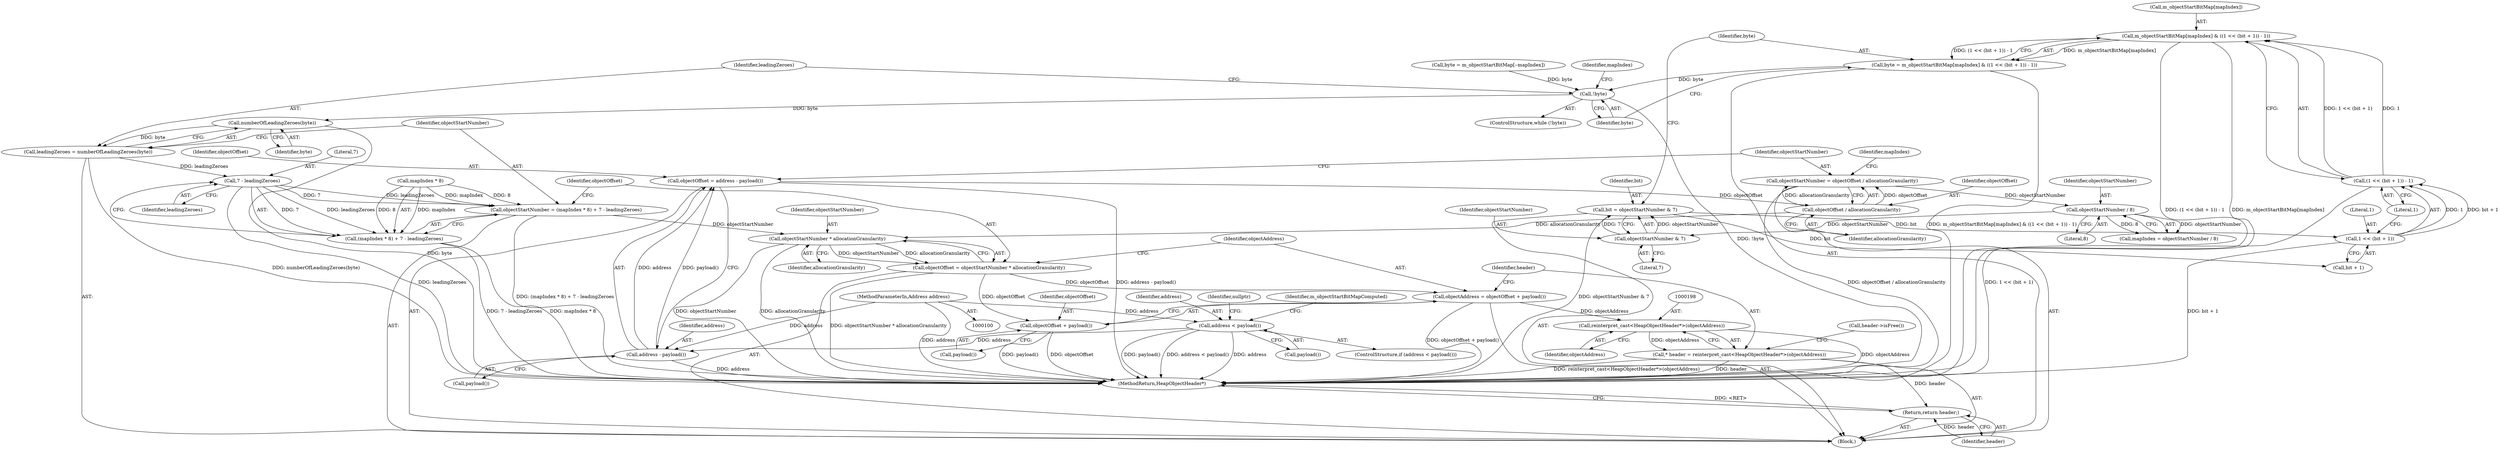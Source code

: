 digraph "0_Chrome_0749ec24fae74ec32d0567eef0e5ec43c84dbcb9_6@array" {
"1000144" [label="(Call,m_objectStartBitMap[mapIndex] & ((1 << (bit + 1)) - 1))"];
"1000148" [label="(Call,(1 << (bit + 1)) - 1)"];
"1000149" [label="(Call,1 << (bit + 1))"];
"1000136" [label="(Call,bit = objectStartNumber & 7)"];
"1000138" [label="(Call,objectStartNumber & 7)"];
"1000128" [label="(Call,objectStartNumber / 8)"];
"1000120" [label="(Call,objectStartNumber = objectOffset / allocationGranularity)"];
"1000122" [label="(Call,objectOffset / allocationGranularity)"];
"1000114" [label="(Call,objectOffset = address - payload())"];
"1000116" [label="(Call,address - payload())"];
"1000104" [label="(Call,address < payload())"];
"1000101" [label="(MethodParameterIn,Address address)"];
"1000142" [label="(Call,byte = m_objectStartBitMap[mapIndex] & ((1 << (bit + 1)) - 1))"];
"1000156" [label="(Call,!byte)"];
"1000172" [label="(Call,numberOfLeadingZeroes(byte))"];
"1000170" [label="(Call,leadingZeroes = numberOfLeadingZeroes(byte))"];
"1000180" [label="(Call,7 - leadingZeroes)"];
"1000174" [label="(Call,objectStartNumber = (mapIndex * 8) + 7 - leadingZeroes)"];
"1000185" [label="(Call,objectStartNumber * allocationGranularity)"];
"1000183" [label="(Call,objectOffset = objectStartNumber * allocationGranularity)"];
"1000189" [label="(Call,objectAddress = objectOffset + payload())"];
"1000197" [label="(Call,reinterpret_cast<HeapObjectHeader*>(objectAddress))"];
"1000195" [label="(Call,* header = reinterpret_cast<HeapObjectHeader*>(objectAddress))"];
"1000205" [label="(Return,return header;)"];
"1000191" [label="(Call,objectOffset + payload())"];
"1000176" [label="(Call,(mapIndex * 8) + 7 - leadingZeroes)"];
"1000199" [label="(Identifier,objectAddress)"];
"1000128" [label="(Call,objectStartNumber / 8)"];
"1000137" [label="(Identifier,bit)"];
"1000170" [label="(Call,leadingZeroes = numberOfLeadingZeroes(byte))"];
"1000182" [label="(Identifier,leadingZeroes)"];
"1000177" [label="(Call,mapIndex * 8)"];
"1000142" [label="(Call,byte = m_objectStartBitMap[mapIndex] & ((1 << (bit + 1)) - 1))"];
"1000173" [label="(Identifier,byte)"];
"1000174" [label="(Call,objectStartNumber = (mapIndex * 8) + 7 - leadingZeroes)"];
"1000186" [label="(Identifier,objectStartNumber)"];
"1000163" [label="(Call,byte = m_objectStartBitMap[--mapIndex])"];
"1000151" [label="(Call,bit + 1)"];
"1000181" [label="(Literal,7)"];
"1000207" [label="(MethodReturn,HeapObjectHeader*)"];
"1000106" [label="(Call,payload())"];
"1000116" [label="(Call,address - payload())"];
"1000184" [label="(Identifier,objectOffset)"];
"1000189" [label="(Call,objectAddress = objectOffset + payload())"];
"1000172" [label="(Call,numberOfLeadingZeroes(byte))"];
"1000130" [label="(Literal,8)"];
"1000124" [label="(Identifier,allocationGranularity)"];
"1000175" [label="(Identifier,objectStartNumber)"];
"1000197" [label="(Call,reinterpret_cast<HeapObjectHeader*>(objectAddress))"];
"1000123" [label="(Identifier,objectOffset)"];
"1000122" [label="(Call,objectOffset / allocationGranularity)"];
"1000101" [label="(MethodParameterIn,Address address)"];
"1000187" [label="(Identifier,allocationGranularity)"];
"1000126" [label="(Call,mapIndex = objectStartNumber / 8)"];
"1000118" [label="(Call,payload())"];
"1000191" [label="(Call,objectOffset + payload())"];
"1000102" [label="(Block,)"];
"1000154" [label="(Literal,1)"];
"1000127" [label="(Identifier,mapIndex)"];
"1000161" [label="(Identifier,mapIndex)"];
"1000190" [label="(Identifier,objectAddress)"];
"1000155" [label="(ControlStructure,while (!byte))"];
"1000196" [label="(Identifier,header)"];
"1000120" [label="(Call,objectStartNumber = objectOffset / allocationGranularity)"];
"1000111" [label="(Identifier,m_objectStartBitMapComputed)"];
"1000115" [label="(Identifier,objectOffset)"];
"1000157" [label="(Identifier,byte)"];
"1000139" [label="(Identifier,objectStartNumber)"];
"1000176" [label="(Call,(mapIndex * 8) + 7 - leadingZeroes)"];
"1000140" [label="(Literal,7)"];
"1000149" [label="(Call,1 << (bit + 1))"];
"1000145" [label="(Call,m_objectStartBitMap[mapIndex])"];
"1000105" [label="(Identifier,address)"];
"1000136" [label="(Call,bit = objectStartNumber & 7)"];
"1000156" [label="(Call,!byte)"];
"1000193" [label="(Call,payload())"];
"1000192" [label="(Identifier,objectOffset)"];
"1000117" [label="(Identifier,address)"];
"1000143" [label="(Identifier,byte)"];
"1000183" [label="(Call,objectOffset = objectStartNumber * allocationGranularity)"];
"1000121" [label="(Identifier,objectStartNumber)"];
"1000129" [label="(Identifier,objectStartNumber)"];
"1000144" [label="(Call,m_objectStartBitMap[mapIndex] & ((1 << (bit + 1)) - 1))"];
"1000104" [label="(Call,address < payload())"];
"1000114" [label="(Call,objectOffset = address - payload())"];
"1000103" [label="(ControlStructure,if (address < payload()))"];
"1000180" [label="(Call,7 - leadingZeroes)"];
"1000150" [label="(Literal,1)"];
"1000201" [label="(Call,header->isFree())"];
"1000205" [label="(Return,return header;)"];
"1000108" [label="(Identifier,nullptr)"];
"1000206" [label="(Identifier,header)"];
"1000195" [label="(Call,* header = reinterpret_cast<HeapObjectHeader*>(objectAddress))"];
"1000185" [label="(Call,objectStartNumber * allocationGranularity)"];
"1000148" [label="(Call,(1 << (bit + 1)) - 1)"];
"1000138" [label="(Call,objectStartNumber & 7)"];
"1000171" [label="(Identifier,leadingZeroes)"];
"1000144" -> "1000142"  [label="AST: "];
"1000144" -> "1000148"  [label="CFG: "];
"1000145" -> "1000144"  [label="AST: "];
"1000148" -> "1000144"  [label="AST: "];
"1000142" -> "1000144"  [label="CFG: "];
"1000144" -> "1000207"  [label="DDG: (1 << (bit + 1)) - 1"];
"1000144" -> "1000207"  [label="DDG: m_objectStartBitMap[mapIndex]"];
"1000144" -> "1000142"  [label="DDG: m_objectStartBitMap[mapIndex]"];
"1000144" -> "1000142"  [label="DDG: (1 << (bit + 1)) - 1"];
"1000148" -> "1000144"  [label="DDG: 1 << (bit + 1)"];
"1000148" -> "1000144"  [label="DDG: 1"];
"1000148" -> "1000154"  [label="CFG: "];
"1000149" -> "1000148"  [label="AST: "];
"1000154" -> "1000148"  [label="AST: "];
"1000148" -> "1000207"  [label="DDG: 1 << (bit + 1)"];
"1000149" -> "1000148"  [label="DDG: 1"];
"1000149" -> "1000148"  [label="DDG: bit + 1"];
"1000149" -> "1000151"  [label="CFG: "];
"1000150" -> "1000149"  [label="AST: "];
"1000151" -> "1000149"  [label="AST: "];
"1000154" -> "1000149"  [label="CFG: "];
"1000149" -> "1000207"  [label="DDG: bit + 1"];
"1000136" -> "1000149"  [label="DDG: bit"];
"1000136" -> "1000102"  [label="AST: "];
"1000136" -> "1000138"  [label="CFG: "];
"1000137" -> "1000136"  [label="AST: "];
"1000138" -> "1000136"  [label="AST: "];
"1000143" -> "1000136"  [label="CFG: "];
"1000136" -> "1000207"  [label="DDG: objectStartNumber & 7"];
"1000138" -> "1000136"  [label="DDG: objectStartNumber"];
"1000138" -> "1000136"  [label="DDG: 7"];
"1000136" -> "1000151"  [label="DDG: bit"];
"1000138" -> "1000140"  [label="CFG: "];
"1000139" -> "1000138"  [label="AST: "];
"1000140" -> "1000138"  [label="AST: "];
"1000128" -> "1000138"  [label="DDG: objectStartNumber"];
"1000128" -> "1000126"  [label="AST: "];
"1000128" -> "1000130"  [label="CFG: "];
"1000129" -> "1000128"  [label="AST: "];
"1000130" -> "1000128"  [label="AST: "];
"1000126" -> "1000128"  [label="CFG: "];
"1000128" -> "1000126"  [label="DDG: objectStartNumber"];
"1000128" -> "1000126"  [label="DDG: 8"];
"1000120" -> "1000128"  [label="DDG: objectStartNumber"];
"1000120" -> "1000102"  [label="AST: "];
"1000120" -> "1000122"  [label="CFG: "];
"1000121" -> "1000120"  [label="AST: "];
"1000122" -> "1000120"  [label="AST: "];
"1000127" -> "1000120"  [label="CFG: "];
"1000120" -> "1000207"  [label="DDG: objectOffset / allocationGranularity"];
"1000122" -> "1000120"  [label="DDG: objectOffset"];
"1000122" -> "1000120"  [label="DDG: allocationGranularity"];
"1000122" -> "1000124"  [label="CFG: "];
"1000123" -> "1000122"  [label="AST: "];
"1000124" -> "1000122"  [label="AST: "];
"1000114" -> "1000122"  [label="DDG: objectOffset"];
"1000122" -> "1000185"  [label="DDG: allocationGranularity"];
"1000114" -> "1000102"  [label="AST: "];
"1000114" -> "1000116"  [label="CFG: "];
"1000115" -> "1000114"  [label="AST: "];
"1000116" -> "1000114"  [label="AST: "];
"1000121" -> "1000114"  [label="CFG: "];
"1000114" -> "1000207"  [label="DDG: address - payload()"];
"1000116" -> "1000114"  [label="DDG: address"];
"1000116" -> "1000114"  [label="DDG: payload()"];
"1000116" -> "1000118"  [label="CFG: "];
"1000117" -> "1000116"  [label="AST: "];
"1000118" -> "1000116"  [label="AST: "];
"1000116" -> "1000207"  [label="DDG: address"];
"1000104" -> "1000116"  [label="DDG: address"];
"1000101" -> "1000116"  [label="DDG: address"];
"1000104" -> "1000103"  [label="AST: "];
"1000104" -> "1000106"  [label="CFG: "];
"1000105" -> "1000104"  [label="AST: "];
"1000106" -> "1000104"  [label="AST: "];
"1000108" -> "1000104"  [label="CFG: "];
"1000111" -> "1000104"  [label="CFG: "];
"1000104" -> "1000207"  [label="DDG: address < payload()"];
"1000104" -> "1000207"  [label="DDG: address"];
"1000104" -> "1000207"  [label="DDG: payload()"];
"1000101" -> "1000104"  [label="DDG: address"];
"1000101" -> "1000100"  [label="AST: "];
"1000101" -> "1000207"  [label="DDG: address"];
"1000142" -> "1000102"  [label="AST: "];
"1000143" -> "1000142"  [label="AST: "];
"1000157" -> "1000142"  [label="CFG: "];
"1000142" -> "1000207"  [label="DDG: m_objectStartBitMap[mapIndex] & ((1 << (bit + 1)) - 1)"];
"1000142" -> "1000156"  [label="DDG: byte"];
"1000156" -> "1000155"  [label="AST: "];
"1000156" -> "1000157"  [label="CFG: "];
"1000157" -> "1000156"  [label="AST: "];
"1000161" -> "1000156"  [label="CFG: "];
"1000171" -> "1000156"  [label="CFG: "];
"1000156" -> "1000207"  [label="DDG: !byte"];
"1000163" -> "1000156"  [label="DDG: byte"];
"1000156" -> "1000172"  [label="DDG: byte"];
"1000172" -> "1000170"  [label="AST: "];
"1000172" -> "1000173"  [label="CFG: "];
"1000173" -> "1000172"  [label="AST: "];
"1000170" -> "1000172"  [label="CFG: "];
"1000172" -> "1000207"  [label="DDG: byte"];
"1000172" -> "1000170"  [label="DDG: byte"];
"1000170" -> "1000102"  [label="AST: "];
"1000171" -> "1000170"  [label="AST: "];
"1000175" -> "1000170"  [label="CFG: "];
"1000170" -> "1000207"  [label="DDG: numberOfLeadingZeroes(byte)"];
"1000170" -> "1000180"  [label="DDG: leadingZeroes"];
"1000180" -> "1000176"  [label="AST: "];
"1000180" -> "1000182"  [label="CFG: "];
"1000181" -> "1000180"  [label="AST: "];
"1000182" -> "1000180"  [label="AST: "];
"1000176" -> "1000180"  [label="CFG: "];
"1000180" -> "1000207"  [label="DDG: leadingZeroes"];
"1000180" -> "1000174"  [label="DDG: 7"];
"1000180" -> "1000174"  [label="DDG: leadingZeroes"];
"1000180" -> "1000176"  [label="DDG: 7"];
"1000180" -> "1000176"  [label="DDG: leadingZeroes"];
"1000174" -> "1000102"  [label="AST: "];
"1000174" -> "1000176"  [label="CFG: "];
"1000175" -> "1000174"  [label="AST: "];
"1000176" -> "1000174"  [label="AST: "];
"1000184" -> "1000174"  [label="CFG: "];
"1000174" -> "1000207"  [label="DDG: (mapIndex * 8) + 7 - leadingZeroes"];
"1000177" -> "1000174"  [label="DDG: mapIndex"];
"1000177" -> "1000174"  [label="DDG: 8"];
"1000174" -> "1000185"  [label="DDG: objectStartNumber"];
"1000185" -> "1000183"  [label="AST: "];
"1000185" -> "1000187"  [label="CFG: "];
"1000186" -> "1000185"  [label="AST: "];
"1000187" -> "1000185"  [label="AST: "];
"1000183" -> "1000185"  [label="CFG: "];
"1000185" -> "1000207"  [label="DDG: objectStartNumber"];
"1000185" -> "1000207"  [label="DDG: allocationGranularity"];
"1000185" -> "1000183"  [label="DDG: objectStartNumber"];
"1000185" -> "1000183"  [label="DDG: allocationGranularity"];
"1000183" -> "1000102"  [label="AST: "];
"1000184" -> "1000183"  [label="AST: "];
"1000190" -> "1000183"  [label="CFG: "];
"1000183" -> "1000207"  [label="DDG: objectStartNumber * allocationGranularity"];
"1000183" -> "1000189"  [label="DDG: objectOffset"];
"1000183" -> "1000191"  [label="DDG: objectOffset"];
"1000189" -> "1000102"  [label="AST: "];
"1000189" -> "1000191"  [label="CFG: "];
"1000190" -> "1000189"  [label="AST: "];
"1000191" -> "1000189"  [label="AST: "];
"1000196" -> "1000189"  [label="CFG: "];
"1000189" -> "1000207"  [label="DDG: objectOffset + payload()"];
"1000189" -> "1000197"  [label="DDG: objectAddress"];
"1000197" -> "1000195"  [label="AST: "];
"1000197" -> "1000199"  [label="CFG: "];
"1000198" -> "1000197"  [label="AST: "];
"1000199" -> "1000197"  [label="AST: "];
"1000195" -> "1000197"  [label="CFG: "];
"1000197" -> "1000207"  [label="DDG: objectAddress"];
"1000197" -> "1000195"  [label="DDG: objectAddress"];
"1000195" -> "1000102"  [label="AST: "];
"1000196" -> "1000195"  [label="AST: "];
"1000201" -> "1000195"  [label="CFG: "];
"1000195" -> "1000207"  [label="DDG: reinterpret_cast<HeapObjectHeader*>(objectAddress)"];
"1000195" -> "1000207"  [label="DDG: header"];
"1000195" -> "1000205"  [label="DDG: header"];
"1000205" -> "1000102"  [label="AST: "];
"1000205" -> "1000206"  [label="CFG: "];
"1000206" -> "1000205"  [label="AST: "];
"1000207" -> "1000205"  [label="CFG: "];
"1000205" -> "1000207"  [label="DDG: <RET>"];
"1000206" -> "1000205"  [label="DDG: header"];
"1000191" -> "1000193"  [label="CFG: "];
"1000192" -> "1000191"  [label="AST: "];
"1000193" -> "1000191"  [label="AST: "];
"1000191" -> "1000207"  [label="DDG: payload()"];
"1000191" -> "1000207"  [label="DDG: objectOffset"];
"1000177" -> "1000176"  [label="AST: "];
"1000176" -> "1000207"  [label="DDG: 7 - leadingZeroes"];
"1000176" -> "1000207"  [label="DDG: mapIndex * 8"];
"1000177" -> "1000176"  [label="DDG: mapIndex"];
"1000177" -> "1000176"  [label="DDG: 8"];
}
